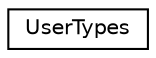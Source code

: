 digraph "Graphical Class Hierarchy"
{
 // LATEX_PDF_SIZE
  edge [fontname="Helvetica",fontsize="10",labelfontname="Helvetica",labelfontsize="10"];
  node [fontname="Helvetica",fontsize="10",shape=record];
  rankdir="LR";
  Node0 [label="UserTypes",height=0.2,width=0.4,color="black", fillcolor="white", style="filled",URL="$structUserTypes.html",tooltip=" "];
}
